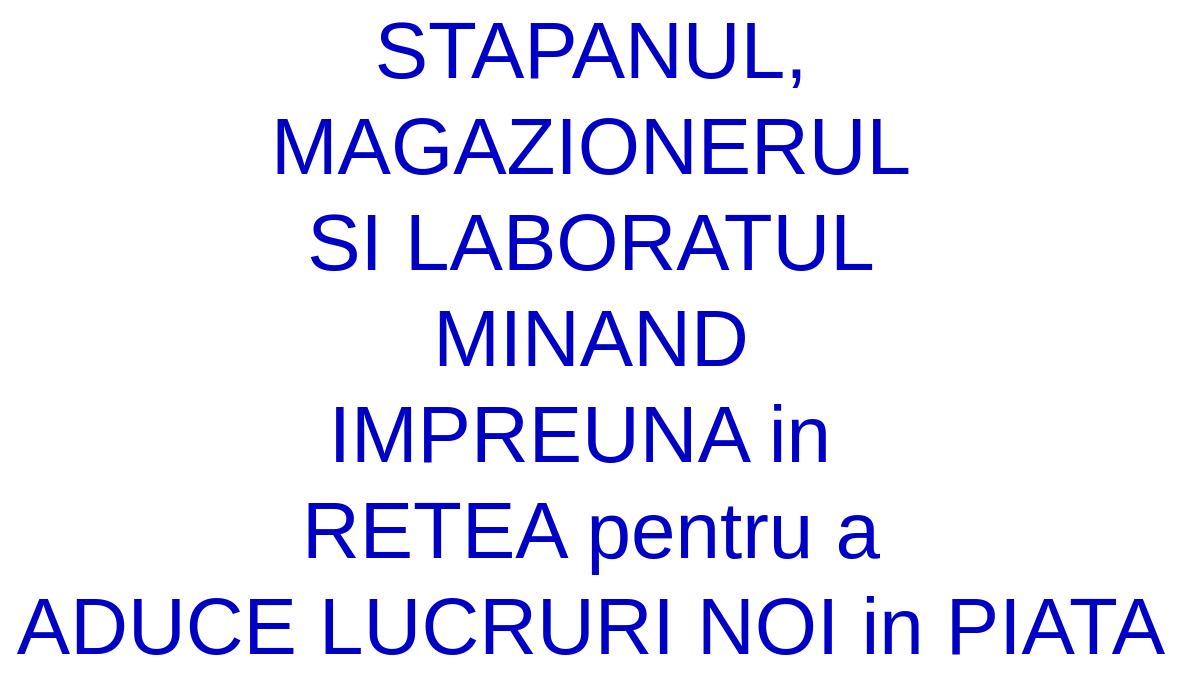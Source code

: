 <mxfile version="17.4.6" type="github">
  <diagram id="_zq4UYfZ-SRPf0nXEBHW" name="Page-1">
    <mxGraphModel dx="687" dy="1839" grid="1" gridSize="10" guides="1" tooltips="1" connect="1" arrows="1" fold="1" page="1" pageScale="1" pageWidth="850" pageHeight="1100" math="0" shadow="0">
      <root>
        <mxCell id="0" />
        <mxCell id="1" parent="0" />
        <mxCell id="nNgeJdsTX1bRnGq00LQ--1" value="&lt;font style=&quot;font-size: 40px&quot; color=&quot;#0000c4&quot;&gt;STAPANUL,&lt;br&gt;MAGAZIONERUL&lt;br&gt;SI LABORATUL&lt;br&gt;MINAND&lt;br&gt;IMPREUNA in&amp;nbsp;&lt;br&gt;RETEA pentru a&lt;br&gt;ADUCE LUCRURI NOI in PIATA&lt;br&gt;&lt;/font&gt;" style="text;html=1;align=center;verticalAlign=middle;resizable=0;points=[];autosize=1;strokeColor=none;fillColor=none;" vertex="1" parent="1">
          <mxGeometry x="30" y="10" width="590" height="170" as="geometry" />
        </mxCell>
      </root>
    </mxGraphModel>
  </diagram>
</mxfile>
